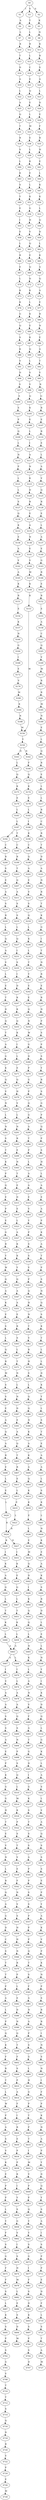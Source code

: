 strict digraph  {
	S0 -> S1 [ label = I ];
	S0 -> S2 [ label = S ];
	S0 -> S3 [ label = S ];
	S1 -> S4 [ label = A ];
	S2 -> S5 [ label = K ];
	S3 -> S6 [ label = T ];
	S4 -> S7 [ label = L ];
	S5 -> S8 [ label = N ];
	S6 -> S9 [ label = L ];
	S7 -> S10 [ label = K ];
	S8 -> S11 [ label = K ];
	S9 -> S12 [ label = R ];
	S10 -> S13 [ label = T ];
	S11 -> S14 [ label = R ];
	S12 -> S15 [ label = L ];
	S13 -> S16 [ label = D ];
	S14 -> S17 [ label = S ];
	S15 -> S18 [ label = C ];
	S16 -> S19 [ label = A ];
	S17 -> S20 [ label = A ];
	S18 -> S21 [ label = E ];
	S19 -> S22 [ label = L ];
	S20 -> S23 [ label = L ];
	S21 -> S24 [ label = Q ];
	S22 -> S25 [ label = A ];
	S23 -> S26 [ label = D ];
	S24 -> S27 [ label = E ];
	S25 -> S28 [ label = Q ];
	S26 -> S29 [ label = E ];
	S27 -> S30 [ label = L ];
	S28 -> S31 [ label = T ];
	S29 -> S32 [ label = F ];
	S30 -> S33 [ label = M ];
	S31 -> S34 [ label = R ];
	S32 -> S35 [ label = R ];
	S33 -> S36 [ label = E ];
	S34 -> S37 [ label = S ];
	S35 -> S38 [ label = H ];
	S36 -> S39 [ label = L ];
	S37 -> S40 [ label = L ];
	S38 -> S41 [ label = E ];
	S39 -> S42 [ label = K ];
	S40 -> S43 [ label = K ];
	S41 -> S44 [ label = L ];
	S42 -> S45 [ label = E ];
	S43 -> S46 [ label = S ];
	S44 -> S47 [ label = K ];
	S45 -> S48 [ label = L ];
	S46 -> S49 [ label = Y ];
	S47 -> S50 [ label = K ];
	S48 -> S51 [ label = K ];
	S49 -> S52 [ label = E ];
	S50 -> S53 [ label = L ];
	S51 -> S54 [ label = G ];
	S52 -> S55 [ label = I ];
	S53 -> S56 [ label = Q ];
	S54 -> S57 [ label = H ];
	S55 -> S58 [ label = E ];
	S56 -> S59 [ label = D ];
	S57 -> S60 [ label = V ];
	S58 -> S61 [ label = L ];
	S59 -> S62 [ label = L ];
	S60 -> S63 [ label = Q ];
	S61 -> S64 [ label = R ];
	S62 -> S65 [ label = K ];
	S63 -> S66 [ label = E ];
	S64 -> S67 [ label = E ];
	S65 -> S68 [ label = A ];
	S66 -> S69 [ label = Q ];
	S67 -> S70 [ label = L ];
	S68 -> S71 [ label = Q ];
	S69 -> S72 [ label = D ];
	S70 -> S73 [ label = K ];
	S71 -> S74 [ label = A ];
	S72 -> S75 [ label = K ];
	S73 -> S76 [ label = K ];
	S74 -> S77 [ label = E ];
	S75 -> S78 [ label = L ];
	S76 -> S79 [ label = G ];
	S77 -> S80 [ label = R ];
	S78 -> S81 [ label = K ];
	S79 -> S82 [ label = Q ];
	S80 -> S83 [ label = N ];
	S81 -> S84 [ label = E ];
	S82 -> S85 [ label = S ];
	S83 -> S86 [ label = E ];
	S84 -> S87 [ label = K ];
	S85 -> S88 [ label = K ];
	S86 -> S89 [ label = A ];
	S87 -> S90 [ label = Q ];
	S88 -> S91 [ label = V ];
	S89 -> S92 [ label = T ];
	S90 -> S93 [ label = L ];
	S91 -> S94 [ label = D ];
	S92 -> S95 [ label = V ];
	S93 -> S96 [ label = S ];
	S94 -> S97 [ label = S ];
	S95 -> S98 [ label = R ];
	S96 -> S99 [ label = V ];
	S97 -> S100 [ label = S ];
	S98 -> S101 [ label = G ];
	S99 -> S102 [ label = Q ];
	S100 -> S103 [ label = S ];
	S101 -> S104 [ label = R ];
	S102 -> S105 [ label = K ];
	S103 -> S106 [ label = P ];
	S104 -> S107 [ label = E ];
	S105 -> S108 [ label = E ];
	S106 -> S109 [ label = Q ];
	S107 -> S110 [ label = R ];
	S108 -> S111 [ label = L ];
	S109 -> S112 [ label = L ];
	S110 -> S113 [ label = E ];
	S111 -> S114 [ label = I ];
	S112 -> S115 [ label = N ];
	S113 -> S116 [ label = L ];
	S114 -> S117 [ label = A ];
	S115 -> S118 [ label = P ];
	S116 -> S119 [ label = A ];
	S117 -> S120 [ label = N ];
	S118 -> S121 [ label = L ];
	S119 -> S122 [ label = V ];
	S120 -> S123 [ label = K ];
	S121 -> S124 [ label = L ];
	S122 -> S125 [ label = Q ];
	S123 -> S126 [ label = D ];
	S124 -> S127 [ label = S ];
	S125 -> S128 [ label = R ];
	S126 -> S129 [ label = R ];
	S127 -> S130 [ label = Q ];
	S128 -> S131 [ label = E ];
	S129 -> S132 [ label = E ];
	S130 -> S133 [ label = K ];
	S131 -> S134 [ label = L ];
	S132 -> S135 [ label = A ];
	S133 -> S136 [ label = E ];
	S134 -> S137 [ label = A ];
	S135 -> S138 [ label = N ];
	S136 -> S139 [ label = A ];
	S137 -> S140 [ label = E ];
	S138 -> S141 [ label = E ];
	S139 -> S142 [ label = V ];
	S140 -> S143 [ label = G ];
	S141 -> S144 [ label = V ];
	S142 -> S145 [ label = A ];
	S143 -> S146 [ label = R ];
	S144 -> S147 [ label = M ];
	S145 -> S148 [ label = K ];
	S146 -> S149 [ label = E ];
	S147 -> S150 [ label = K ];
	S148 -> S151 [ label = R ];
	S149 -> S152 [ label = R ];
	S150 -> S153 [ label = R ];
	S151 -> S154 [ label = E ];
	S152 -> S155 [ label = E ];
	S153 -> S156 [ label = M ];
	S154 -> S157 [ label = K ];
	S155 -> S158 [ label = A ];
	S156 -> S159 [ label = Y ];
	S157 -> S160 [ label = N ];
	S158 -> S161 [ label = C ];
	S159 -> S162 [ label = N ];
	S159 -> S163 [ label = D ];
	S160 -> S164 [ label = G ];
	S161 -> S165 [ label = Q ];
	S162 -> S166 [ label = F ];
	S163 -> S167 [ label = L ];
	S164 -> S168 [ label = I ];
	S165 -> S169 [ label = V ];
	S166 -> S170 [ label = Q ];
	S167 -> S171 [ label = Q ];
	S168 -> S172 [ label = E ];
	S169 -> S173 [ label = M ];
	S170 -> S174 [ label = K ];
	S171 -> S175 [ label = K ];
	S172 -> S176 [ label = V ];
	S173 -> S177 [ label = R ];
	S174 -> S178 [ label = E ];
	S175 -> S179 [ label = E ];
	S176 -> S180 [ label = M ];
	S177 -> S181 [ label = R ];
	S178 -> S182 [ label = L ];
	S179 -> S183 [ label = L ];
	S180 -> S184 [ label = K ];
	S181 -> S185 [ label = M ];
	S182 -> S186 [ label = I ];
	S183 -> S187 [ label = L ];
	S184 -> S188 [ label = R ];
	S185 -> S189 [ label = N ];
	S186 -> S190 [ label = K ];
	S187 -> S191 [ label = T ];
	S187 -> S192 [ label = C ];
	S188 -> S156 [ label = M ];
	S189 -> S193 [ label = E ];
	S190 -> S194 [ label = C ];
	S191 -> S195 [ label = C ];
	S192 -> S196 [ label = C ];
	S193 -> S197 [ label = L ];
	S194 -> S198 [ label = Q ];
	S195 -> S199 [ label = R ];
	S196 -> S200 [ label = R ];
	S197 -> S201 [ label = Q ];
	S198 -> S202 [ label = A ];
	S199 -> S203 [ label = T ];
	S200 -> S204 [ label = S ];
	S201 -> S205 [ label = R ];
	S202 -> S206 [ label = E ];
	S203 -> S207 [ label = Q ];
	S204 -> S208 [ label = E ];
	S205 -> S209 [ label = E ];
	S206 -> S210 [ label = V ];
	S207 -> S211 [ label = A ];
	S208 -> S212 [ label = A ];
	S209 -> S213 [ label = L ];
	S210 -> S214 [ label = S ];
	S211 -> S215 [ label = S ];
	S212 -> S216 [ label = S ];
	S213 -> S217 [ label = L ];
	S214 -> S218 [ label = Q ];
	S215 -> S219 [ label = S ];
	S216 -> S220 [ label = R ];
	S217 -> S221 [ label = R ];
	S218 -> S222 [ label = L ];
	S219 -> S223 [ label = L ];
	S220 -> S224 [ label = L ];
	S221 -> S225 [ label = C ];
	S222 -> S226 [ label = K ];
	S223 -> S227 [ label = Q ];
	S224 -> S228 [ label = Q ];
	S225 -> S229 [ label = R ];
	S226 -> S230 [ label = L ];
	S227 -> S231 [ label = I ];
	S228 -> S232 [ label = A ];
	S229 -> S233 [ label = T ];
	S230 -> S234 [ label = T ];
	S231 -> S235 [ label = S ];
	S232 -> S236 [ label = V ];
	S233 -> S237 [ label = D ];
	S234 -> S238 [ label = Y ];
	S235 -> S239 [ label = I ];
	S236 -> S240 [ label = L ];
	S237 -> S241 [ label = A ];
	S238 -> S242 [ label = E ];
	S239 -> S243 [ label = D ];
	S240 -> S244 [ label = E ];
	S241 -> S245 [ label = N ];
	S242 -> S246 [ label = E ];
	S243 -> S247 [ label = K ];
	S244 -> S248 [ label = T ];
	S245 -> S249 [ label = R ];
	S246 -> S250 [ label = Q ];
	S247 -> S251 [ label = K ];
	S248 -> S252 [ label = D ];
	S249 -> S253 [ label = T ];
	S250 -> S254 [ label = N ];
	S251 -> S255 [ label = Q ];
	S252 -> S256 [ label = Q ];
	S253 -> S257 [ label = K ];
	S254 -> S258 [ label = W ];
	S255 -> S259 [ label = K ];
	S256 -> S260 [ label = T ];
	S257 -> S261 [ label = G ];
	S258 -> S262 [ label = G ];
	S259 -> S263 [ label = I ];
	S260 -> S264 [ label = A ];
	S261 -> S265 [ label = I ];
	S262 -> S266 [ label = D ];
	S263 -> S267 [ label = L ];
	S264 -> S268 [ label = G ];
	S265 -> S269 [ label = T ];
	S266 -> S270 [ label = P ];
	S267 -> S271 [ label = E ];
	S268 -> S272 [ label = K ];
	S269 -> S273 [ label = N ];
	S270 -> S274 [ label = G ];
	S271 -> S275 [ label = Q ];
	S272 -> S276 [ label = Q ];
	S273 -> S277 [ label = R ];
	S274 -> S278 [ label = P ];
	S275 -> S279 [ label = H ];
	S276 -> S280 [ label = V ];
	S277 -> S281 [ label = E ];
	S278 -> S282 [ label = Q ];
	S279 -> S283 [ label = V ];
	S280 -> S284 [ label = N ];
	S281 -> S285 [ label = R ];
	S282 -> S286 [ label = G ];
	S283 -> S287 [ label = L ];
	S284 -> S288 [ label = L ];
	S285 -> S289 [ label = N ];
	S286 -> S290 [ label = A ];
	S287 -> S291 [ label = N ];
	S288 -> S292 [ label = N ];
	S289 -> S293 [ label = P ];
	S290 -> S294 [ label = T ];
	S291 -> S295 [ label = R ];
	S292 -> S296 [ label = S ];
	S293 -> S297 [ label = S ];
	S294 -> S298 [ label = P ];
	S295 -> S299 [ label = E ];
	S296 -> S300 [ label = T ];
	S297 -> S301 [ label = P ];
	S298 -> S302 [ label = L ];
	S299 -> S303 [ label = N ];
	S300 -> S304 [ label = K ];
	S301 -> S305 [ label = S ];
	S302 -> S306 [ label = A ];
	S303 -> S307 [ label = T ];
	S304 -> S308 [ label = P ];
	S305 -> S309 [ label = Y ];
	S306 -> S310 [ label = A ];
	S307 -> S311 [ label = E ];
	S308 -> S312 [ label = Q ];
	S309 -> S313 [ label = R ];
	S310 -> S314 [ label = E ];
	S311 -> S315 [ label = D ];
	S312 -> S316 [ label = E ];
	S313 -> S317 [ label = S ];
	S314 -> S318 [ label = V ];
	S315 -> S319 [ label = E ];
	S316 -> S320 [ label = P ];
	S317 -> S321 [ label = G ];
	S318 -> S322 [ label = Y ];
	S319 -> S323 [ label = L ];
	S320 -> S324 [ label = E ];
	S321 -> S325 [ label = P ];
	S322 -> S326 [ label = P ];
	S323 -> S327 [ label = A ];
	S324 -> S328 [ label = G ];
	S325 -> S329 [ label = Q ];
	S326 -> S330 [ label = S ];
	S327 -> S331 [ label = K ];
	S328 -> S332 [ label = R ];
	S329 -> S333 [ label = P ];
	S330 -> S334 [ label = S ];
	S331 -> S335 [ label = K ];
	S332 -> S336 [ label = Y ];
	S333 -> S337 [ label = S ];
	S334 -> S338 [ label = V ];
	S335 -> S339 [ label = Y ];
	S336 -> S340 [ label = W ];
	S337 -> S341 [ label = H ];
	S338 -> S342 [ label = P ];
	S339 -> S343 [ label = Q ];
	S340 -> S344 [ label = Q ];
	S341 -> S345 [ label = L ];
	S342 -> S346 [ label = Q ];
	S343 -> S347 [ label = A ];
	S344 -> S348 [ label = A ];
	S345 -> S349 [ label = A ];
	S346 -> S350 [ label = H ];
	S347 -> S351 [ label = A ];
	S348 -> S352 [ label = K ];
	S349 -> S353 [ label = E ];
	S350 -> S354 [ label = N ];
	S351 -> S355 [ label = E ];
	S352 -> S356 [ label = E ];
	S353 -> S357 [ label = A ];
	S354 -> S358 [ label = T ];
	S355 -> S359 [ label = R ];
	S356 -> S360 [ label = S ];
	S357 -> S361 [ label = P ];
	S358 -> S362 [ label = V ];
	S359 -> S363 [ label = S ];
	S360 -> S364 [ label = L ];
	S361 -> S365 [ label = K ];
	S362 -> S366 [ label = R ];
	S363 -> S367 [ label = L ];
	S364 -> S368 [ label = Q ];
	S365 -> S369 [ label = A ];
	S366 -> S370 [ label = H ];
	S367 -> S371 [ label = T ];
	S368 -> S372 [ label = R ];
	S369 -> S373 [ label = T ];
	S370 -> S374 [ label = S ];
	S371 -> S375 [ label = N ];
	S372 -> S376 [ label = M ];
	S373 -> S377 [ label = P ];
	S374 -> S378 [ label = L ];
	S375 -> S379 [ label = L ];
	S376 -> S380 [ label = S ];
	S377 -> S381 [ label = S ];
	S378 -> S382 [ label = Q ];
	S379 -> S383 [ label = N ];
	S380 -> S384 [ label = S ];
	S381 -> S385 [ label = N ];
	S382 -> S386 [ label = Q ];
	S383 -> S387 [ label = D ];
	S384 -> S388 [ label = E ];
	S385 -> S389 [ label = Q ];
	S386 -> S390 [ label = N ];
	S387 -> S391 [ label = E ];
	S388 -> S392 [ label = A ];
	S389 -> S393 [ label = S ];
	S390 -> S394 [ label = K ];
	S391 -> S395 [ label = A ];
	S392 -> S396 [ label = Q ];
	S393 -> S397 [ label = K ];
	S394 -> S398 [ label = A ];
	S395 -> S399 [ label = Q ];
	S396 -> S400 [ label = A ];
	S397 -> S401 [ label = T ];
	S398 -> S402 [ label = K ];
	S399 -> S403 [ label = T ];
	S400 -> S404 [ label = R ];
	S401 -> S405 [ label = L ];
	S402 -> S406 [ label = A ];
	S403 -> S407 [ label = R ];
	S404 -> S408 [ label = E ];
	S405 -> S409 [ label = L ];
	S406 -> S410 [ label = Q ];
	S407 -> S411 [ label = E ];
	S408 -> S412 [ label = L ];
	S409 -> S413 [ label = D ];
	S410 -> S414 [ label = K ];
	S411 -> S415 [ label = L ];
	S412 -> S416 [ label = E ];
	S413 -> S417 [ label = K ];
	S414 -> S418 [ label = K ];
	S415 -> S419 [ label = E ];
	S416 -> S420 [ label = L ];
	S417 -> S421 [ label = Y ];
	S418 -> S422 [ label = E ];
	S419 -> S423 [ label = L ];
	S420 -> S424 [ label = R ];
	S421 -> S425 [ label = L ];
	S422 -> S426 [ label = L ];
	S423 -> S424 [ label = R ];
	S424 -> S427 [ label = H ];
	S424 -> S428 [ label = K ];
	S425 -> S429 [ label = S ];
	S426 -> S430 [ label = E ];
	S427 -> S431 [ label = I ];
	S428 -> S432 [ label = I ];
	S429 -> S433 [ label = T ];
	S430 -> S434 [ label = M ];
	S431 -> S435 [ label = K ];
	S432 -> S436 [ label = K ];
	S433 -> S437 [ label = E ];
	S434 -> S438 [ label = Q ];
	S435 -> S439 [ label = E ];
	S436 -> S440 [ label = A ];
	S437 -> S441 [ label = A ];
	S438 -> S442 [ label = D ];
	S439 -> S443 [ label = Q ];
	S440 -> S444 [ label = Q ];
	S441 -> S445 [ label = A ];
	S442 -> S446 [ label = I ];
	S443 -> S447 [ label = L ];
	S444 -> S448 [ label = L ];
	S445 -> S449 [ label = L ];
	S446 -> S450 [ label = K ];
	S447 -> S451 [ label = T ];
	S448 -> S452 [ label = T ];
	S449 -> S453 [ label = S ];
	S450 -> S454 [ label = Q ];
	S451 -> S455 [ label = K ];
	S452 -> S456 [ label = K ];
	S453 -> S457 [ label = K ];
	S454 -> S458 [ label = Q ];
	S455 -> S459 [ label = L ];
	S456 -> S460 [ label = L ];
	S457 -> S461 [ label = L ];
	S458 -> S462 [ label = L ];
	S459 -> S463 [ label = A ];
	S460 -> S463 [ label = A ];
	S461 -> S464 [ label = N ];
	S462 -> S465 [ label = N ];
	S463 -> S466 [ label = L ];
	S463 -> S467 [ label = A ];
	S464 -> S468 [ label = K ];
	S465 -> S469 [ label = K ];
	S466 -> S470 [ label = I ];
	S467 -> S471 [ label = I ];
	S468 -> S472 [ label = E ];
	S469 -> S473 [ label = L ];
	S470 -> S474 [ label = L ];
	S471 -> S475 [ label = V ];
	S472 -> S476 [ label = A ];
	S473 -> S477 [ label = A ];
	S474 -> S478 [ label = A ];
	S475 -> S479 [ label = A ];
	S476 -> S480 [ label = K ];
	S477 -> S481 [ label = N ];
	S478 -> S482 [ label = A ];
	S479 -> S483 [ label = A ];
	S480 -> S484 [ label = S ];
	S481 -> S485 [ label = V ];
	S482 -> S486 [ label = Q ];
	S483 -> S487 [ label = S ];
	S484 -> S488 [ label = R ];
	S485 -> S489 [ label = F ];
	S486 -> S490 [ label = S ];
	S487 -> S491 [ label = S ];
	S488 -> S492 [ label = D ];
	S489 -> S493 [ label = A ];
	S490 -> S494 [ label = N ];
	S491 -> S495 [ label = A ];
	S492 -> S496 [ label = L ];
	S493 -> S497 [ label = T ];
	S494 -> S498 [ label = P ];
	S495 -> S499 [ label = E ];
	S496 -> S500 [ label = E ];
	S497 -> S501 [ label = G ];
	S498 -> S502 [ label = S ];
	S499 -> S503 [ label = P ];
	S500 -> S504 [ label = L ];
	S501 -> S505 [ label = D ];
	S502 -> S506 [ label = Q ];
	S503 -> S507 [ label = K ];
	S504 -> S508 [ label = N ];
	S505 -> S509 [ label = I ];
	S506 -> S510 [ label = L ];
	S507 -> S511 [ label = G ];
	S508 -> S512 [ label = Y ];
	S509 -> S513 [ label = G ];
	S510 -> S514 [ label = M ];
	S511 -> S515 [ label = G ];
	S512 -> S516 [ label = I ];
	S513 -> S517 [ label = K ];
	S514 -> S518 [ label = K ];
	S515 -> S519 [ label = H ];
	S516 -> S520 [ label = K ];
	S517 -> S521 [ label = S ];
	S518 -> S522 [ label = P ];
	S519 -> S523 [ label = T ];
	S520 -> S524 [ label = D ];
	S521 -> S525 [ label = T ];
	S522 -> S526 [ label = S ];
	S523 -> S527 [ label = E ];
	S524 -> S528 [ label = Q ];
	S525 -> S529 [ label = S ];
	S526 -> S530 [ label = T ];
	S527 -> S531 [ label = V ];
	S528 -> S532 [ label = L ];
	S529 -> S533 [ label = S ];
	S530 -> S534 [ label = V ];
	S531 -> S535 [ label = N ];
	S532 -> S536 [ label = G ];
	S533 -> S537 [ label = A ];
	S534 -> S538 [ label = E ];
	S535 -> S539 [ label = L ];
	S536 -> S540 [ label = K ];
	S537 -> S541 [ label = P ];
	S538 -> S542 [ label = F ];
	S539 -> S543 [ label = R ];
	S540 -> S544 [ label = L ];
	S541 -> S545 [ label = P ];
	S542 -> S546 [ label = N ];
	S543 -> S547 [ label = Q ];
	S544 -> S548 [ label = A ];
	S545 -> S549 [ label = S ];
	S546 -> S550 [ label = V ];
	S547 -> S551 [ label = A ];
	S548 -> S552 [ label = S ];
	S549 -> S553 [ label = S ];
	S550 -> S554 [ label = S ];
	S551 -> S555 [ label = G ];
	S552 -> S556 [ label = L ];
	S553 -> S557 [ label = P ];
	S554 -> S558 [ label = H ];
	S555 -> S559 [ label = D ];
	S556 -> S560 [ label = V ];
	S557 -> S561 [ label = P ];
	S558 -> S562 [ label = H ];
	S559 -> S563 [ label = C ];
	S560 -> S564 [ label = A ];
	S561 -> S565 [ label = P ];
	S562 -> S566 [ label = N ];
	S563 -> S567 [ label = S ];
	S564 -> S568 [ label = Q ];
	S565 -> S569 [ label = Q ];
	S566 -> S570 [ label = R ];
	S567 -> S571 [ label = T ];
	S568 -> S572 [ label = S ];
	S569 -> S573 [ label = T ];
	S570 -> S574 [ label = P ];
	S571 -> S575 [ label = T ];
	S572 -> S576 [ label = S ];
	S573 -> S577 [ label = S ];
	S574 -> S578 [ label = L ];
	S575 -> S579 [ label = P ];
	S576 -> S580 [ label = S ];
	S577 -> S581 [ label = F ];
	S578 -> S582 [ label = E ];
	S579 -> S583 [ label = A ];
	S580 -> S584 [ label = E ];
	S581 -> S585 [ label = A ];
	S582 -> S586 [ label = D ];
	S583 -> S587 [ label = L ];
	S584 -> S588 [ label = P ];
	S585 -> S589 [ label = N ];
	S586 -> S590 [ label = N ];
	S587 -> S591 [ label = P ];
	S588 -> S592 [ label = Y ];
	S589 -> S593 [ label = A ];
	S590 -> S594 [ label = Q ];
	S591 -> S595 [ label = Q ];
	S592 -> S596 [ label = A ];
	S593 -> S597 [ label = P ];
	S594 -> S598 [ label = T ];
	S595 -> S599 [ label = K ];
	S596 -> S600 [ label = K ];
	S597 -> S601 [ label = S ];
	S598 -> S602 [ label = F ];
	S599 -> S603 [ label = F ];
	S600 -> S604 [ label = V ];
	S601 -> S605 [ label = G ];
	S602 -> S606 [ label = S ];
	S603 -> S607 [ label = R ];
	S604 -> S608 [ label = P ];
	S605 -> S609 [ label = L ];
	S606 -> S610 [ label = P ];
	S607 -> S611 [ label = T ];
	S608 -> S612 [ label = K ];
	S609 -> S613 [ label = H ];
	S610 -> S614 [ label = A ];
	S611 -> S615 [ label = L ];
	S612 -> S616 [ label = N ];
	S613 -> S617 [ label = G ];
	S614 -> S618 [ label = F ];
	S615 -> S619 [ label = W ];
	S616 -> S620 [ label = P ];
	S617 -> S621 [ label = P ];
	S618 -> S622 [ label = I ];
	S619 -> S623 [ label = P ];
	S620 -> S624 [ label = S ];
	S621 -> S625 [ label = T ];
	S622 -> S626 [ label = R ];
	S623 -> S627 [ label = A ];
	S624 -> S628 [ label = R ];
	S625 -> S629 [ label = P ];
	S626 -> S630 [ label = E ];
	S627 -> S631 [ label = S ];
	S628 -> S632 [ label = R ];
	S629 -> S633 [ label = T ];
	S630 -> S634 [ label = P ];
	S631 -> S635 [ label = V ];
	S632 -> S636 [ label = I ];
	S633 -> S637 [ label = I ];
	S634 -> S638 [ label = P ];
	S635 -> S639 [ label = K ];
	S636 -> S640 [ label = N ];
	S637 -> S641 [ label = M ];
	S638 -> S642 [ label = K ];
	S639 -> S643 [ label = E ];
	S640 -> S644 [ label = S ];
	S641 -> S645 [ label = V ];
	S642 -> S646 [ label = I ];
	S643 -> S647 [ label = P ];
	S644 -> S648 [ label = N ];
	S645 -> S649 [ label = P ];
	S646 -> S650 [ label = Y ];
	S647 -> S651 [ label = P ];
	S648 -> S652 [ label = I ];
	S649 -> S653 [ label = P ];
	S650 -> S654 [ label = S ];
	S651 -> S655 [ label = L ];
	S652 -> S656 [ label = F ];
	S653 -> S657 [ label = Q ];
	S654 -> S658 [ label = G ];
	S655 -> S659 [ label = Y ];
	S656 -> S660 [ label = P ];
	S657 -> S661 [ label = Y ];
	S658 -> S662 [ label = V ];
	S659 -> S663 [ label = F ];
	S660 -> S664 [ label = K ];
	S661 -> S665 [ label = Y ];
	S662 -> S666 [ label = I ];
	S663 -> S667 [ label = S ];
	S664 -> S668 [ label = N ];
	S665 -> S669 [ label = S ];
	S666 -> S670 [ label = S ];
	S667 -> S671 [ label = G ];
	S668 -> S672 [ label = A ];
	S669 -> S673 [ label = G ];
	S670 -> S674 [ label = H ];
	S671 -> S675 [ label = F ];
	S672 -> S676 [ label = P ];
	S673 -> S677 [ label = I ];
	S674 -> S678 [ label = M ];
	S675 -> S679 [ label = F ];
	S676 -> S680 [ label = Y ];
	S677 -> S681 [ label = F ];
	S678 -> S682 [ label = L ];
	S679 -> S683 [ label = S ];
	S680 -> S684 [ label = D ];
	S681 -> S685 [ label = S ];
	S682 -> S686 [ label = E ];
	S683 -> S687 [ label = L ];
	S684 -> S688 [ label = Q ];
	S685 -> S689 [ label = D ];
	S686 -> S690 [ label = S ];
	S687 -> S691 [ label = K ];
	S688 -> S692 [ label = Y ];
	S689 -> S693 [ label = K ];
	S690 -> S694 [ label = D ];
	S691 -> S695 [ label = S ];
	S692 -> S696 [ label = S ];
	S693 -> S697 [ label = S ];
	S694 -> S698 [ label = M ];
	S695 -> S699 [ label = P ];
	S696 -> S700 [ label = A ];
	S697 -> S701 [ label = P ];
	S699 -> S702 [ label = S ];
	S700 -> S703 [ label = I ];
	S701 -> S704 [ label = S ];
	S702 -> S705 [ label = G ];
	S703 -> S706 [ label = S ];
	S704 -> S707 [ label = D ];
	S705 -> S708 [ label = V ];
	S706 -> S709 [ label = P ];
	S708 -> S710 [ label = T ];
	S709 -> S711 [ label = P ];
	S710 -> S712 [ label = T ];
	S711 -> S713 [ label = E ];
	S712 -> S714 [ label = S ];
	S713 -> S715 [ label = D ];
	S714 -> S716 [ label = Q ];
	S715 -> S717 [ label = F ];
	S716 -> S718 [ label = D ];
	S717 -> S719 [ label = L ];
	S718 -> S720 [ label = R ];
	S719 -> S721 [ label = S ];
	S720 -> S722 [ label = V ];
	S721 -> S723 [ label = T ];
	S722 -> S724 [ label = P ];
	S723 -> S725 [ label = A ];
	S724 -> S726 [ label = E ];
	S725 -> S727 [ label = M ];
	S726 -> S728 [ label = M ];
}

